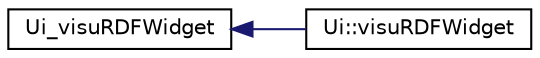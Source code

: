 digraph "Graphical Class Hierarchy"
{
  edge [fontname="Helvetica",fontsize="10",labelfontname="Helvetica",labelfontsize="10"];
  node [fontname="Helvetica",fontsize="10",shape=record];
  rankdir="LR";
  Node1 [label="Ui_visuRDFWidget",height=0.2,width=0.4,color="black", fillcolor="white", style="filled",URL="$class_ui__visu_r_d_f_widget.html"];
  Node1 -> Node2 [dir="back",color="midnightblue",fontsize="10",style="solid",fontname="Helvetica"];
  Node2 [label="Ui::visuRDFWidget",height=0.2,width=0.4,color="black", fillcolor="white", style="filled",URL="$class_ui_1_1visu_r_d_f_widget.html"];
}

